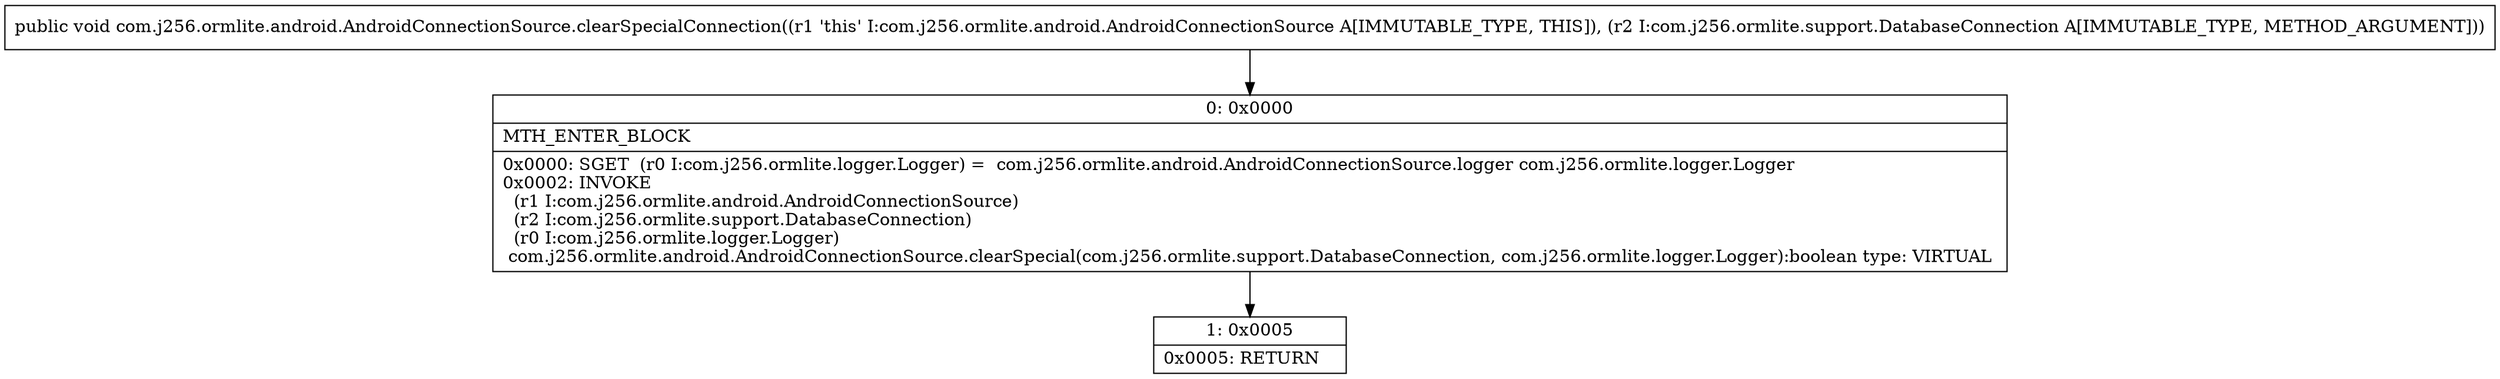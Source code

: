 digraph "CFG forcom.j256.ormlite.android.AndroidConnectionSource.clearSpecialConnection(Lcom\/j256\/ormlite\/support\/DatabaseConnection;)V" {
Node_0 [shape=record,label="{0\:\ 0x0000|MTH_ENTER_BLOCK\l|0x0000: SGET  (r0 I:com.j256.ormlite.logger.Logger) =  com.j256.ormlite.android.AndroidConnectionSource.logger com.j256.ormlite.logger.Logger \l0x0002: INVOKE  \l  (r1 I:com.j256.ormlite.android.AndroidConnectionSource)\l  (r2 I:com.j256.ormlite.support.DatabaseConnection)\l  (r0 I:com.j256.ormlite.logger.Logger)\l com.j256.ormlite.android.AndroidConnectionSource.clearSpecial(com.j256.ormlite.support.DatabaseConnection, com.j256.ormlite.logger.Logger):boolean type: VIRTUAL \l}"];
Node_1 [shape=record,label="{1\:\ 0x0005|0x0005: RETURN   \l}"];
MethodNode[shape=record,label="{public void com.j256.ormlite.android.AndroidConnectionSource.clearSpecialConnection((r1 'this' I:com.j256.ormlite.android.AndroidConnectionSource A[IMMUTABLE_TYPE, THIS]), (r2 I:com.j256.ormlite.support.DatabaseConnection A[IMMUTABLE_TYPE, METHOD_ARGUMENT])) }"];
MethodNode -> Node_0;
Node_0 -> Node_1;
}

